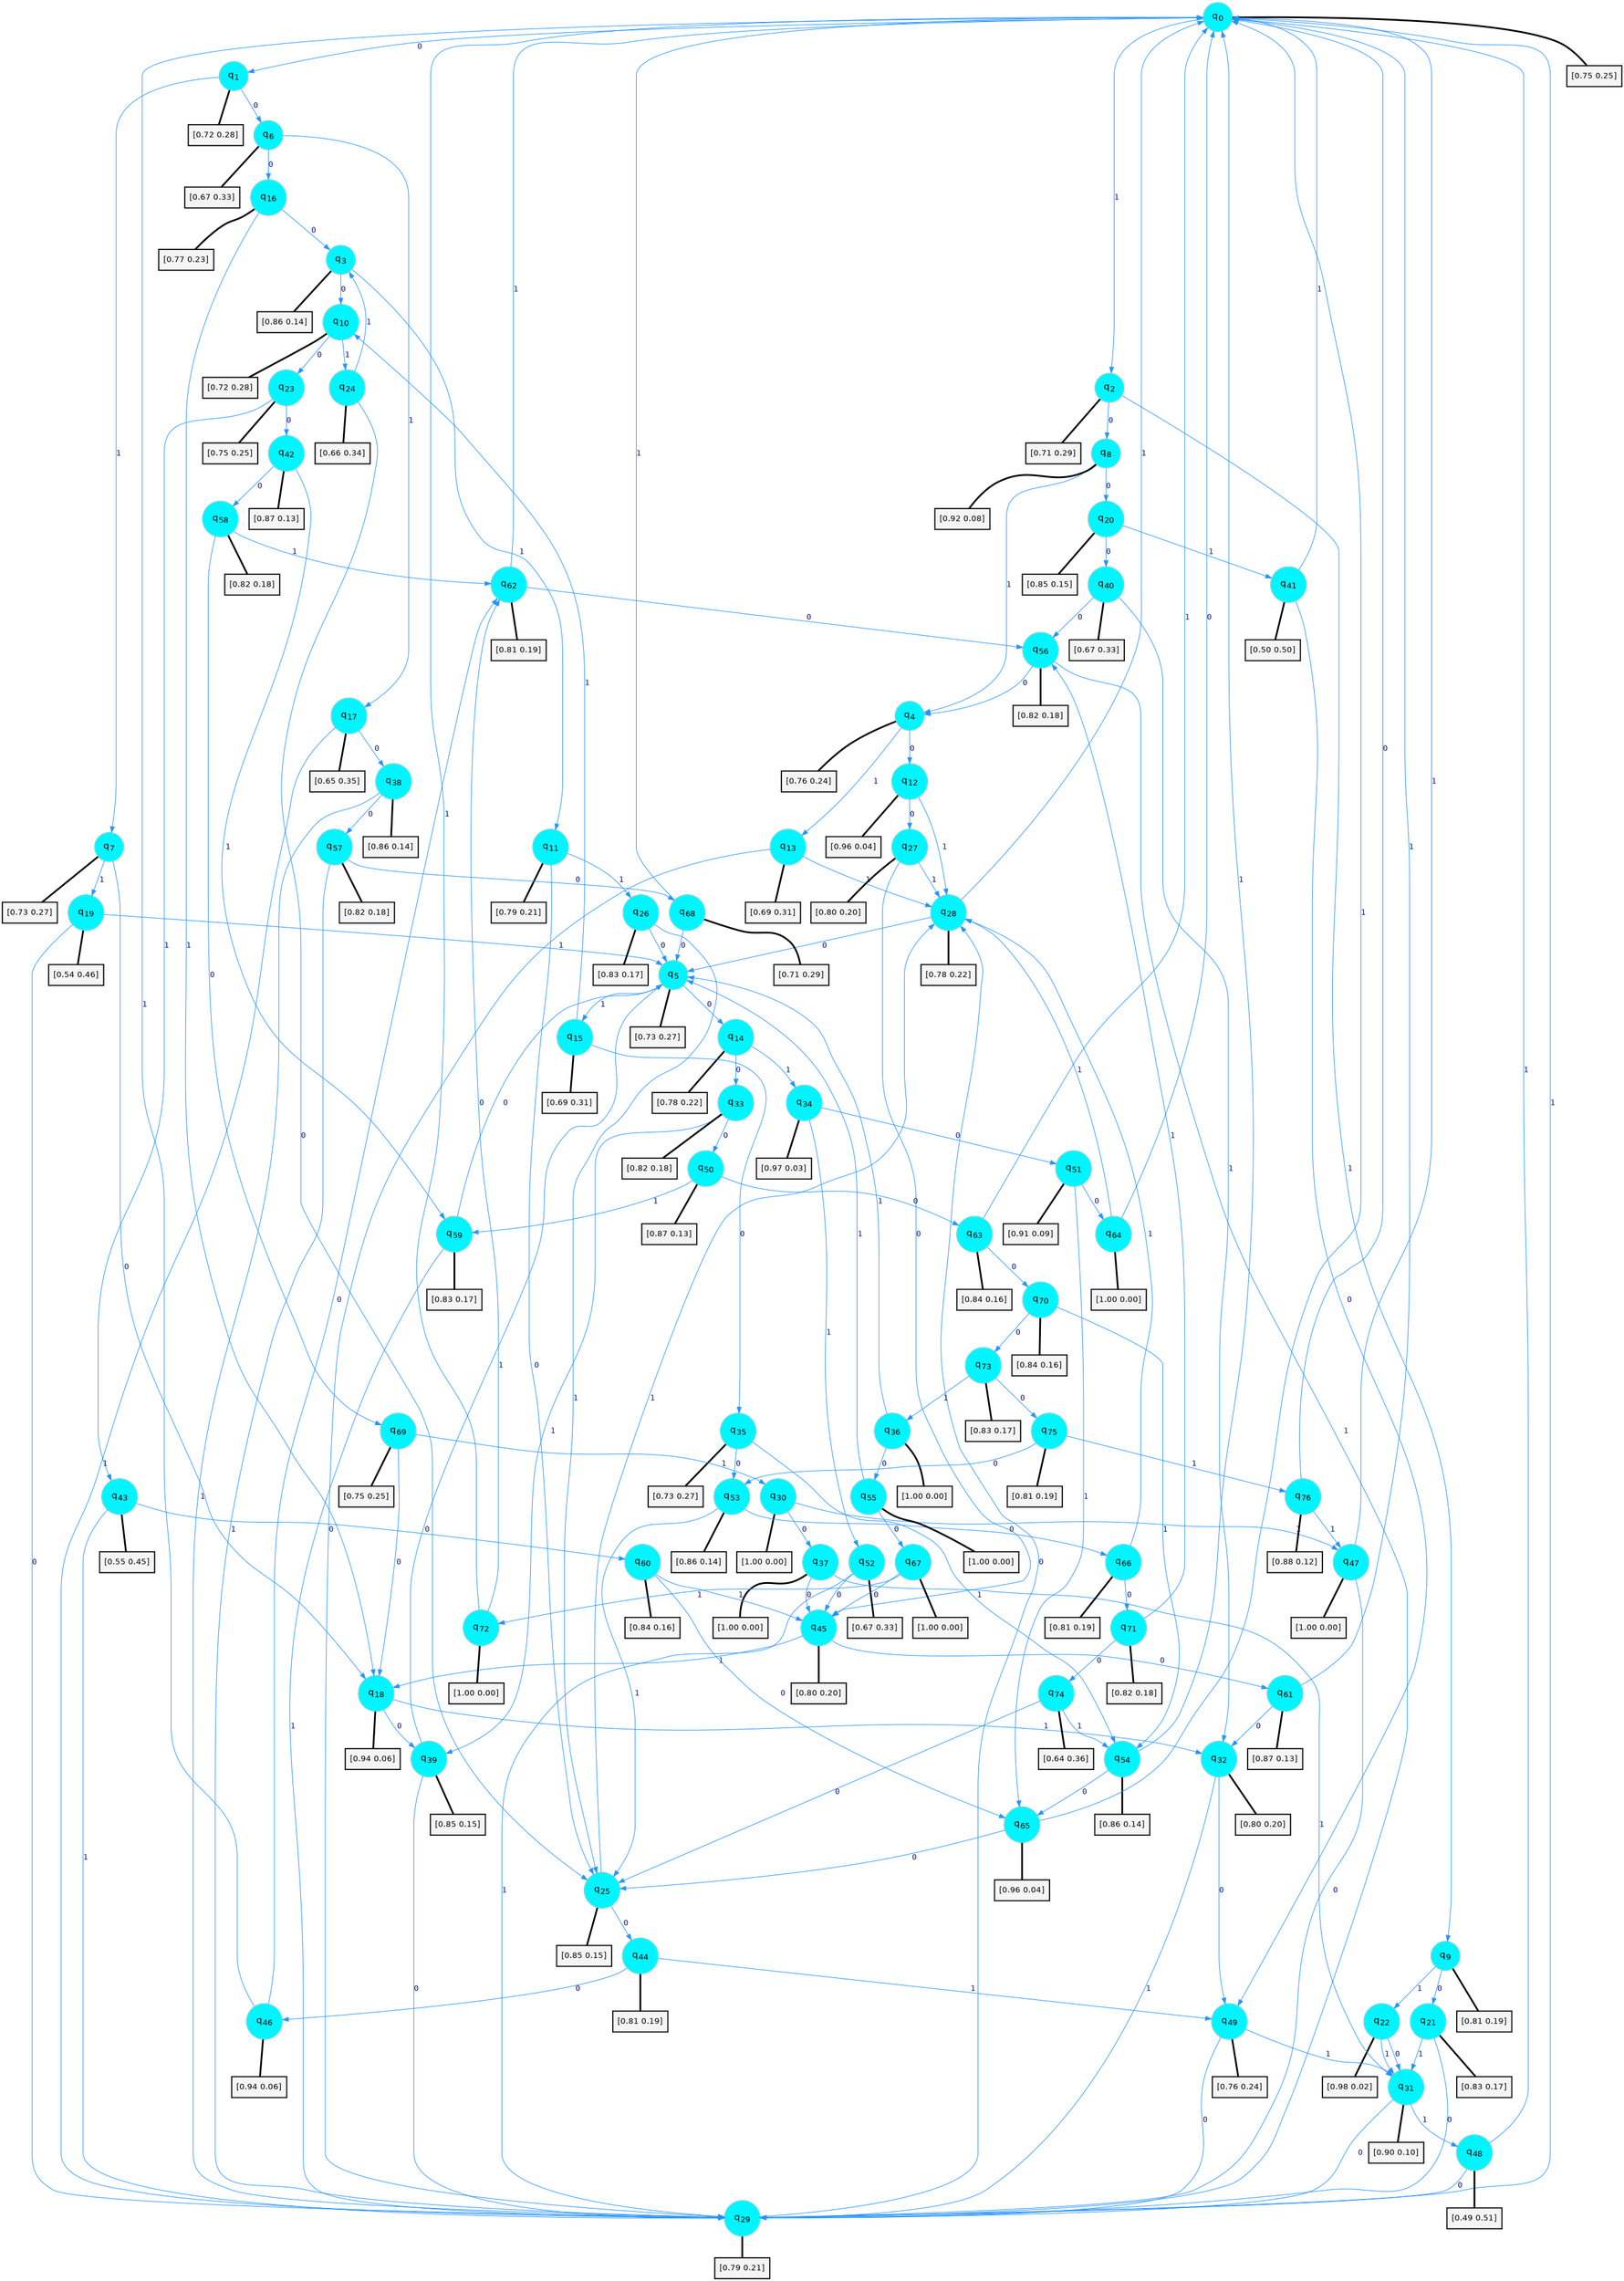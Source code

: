 digraph G {
graph [
bgcolor=transparent, dpi=300, rankdir=TD, size="40,25"];
node [
color=gray, fillcolor=turquoise1, fontcolor=black, fontname=Helvetica, fontsize=16, fontweight=bold, shape=circle, style=filled];
edge [
arrowsize=1, color=dodgerblue1, fontcolor=midnightblue, fontname=courier, fontweight=bold, penwidth=1, style=solid, weight=20];
0[label=<q<SUB>0</SUB>>];
1[label=<q<SUB>1</SUB>>];
2[label=<q<SUB>2</SUB>>];
3[label=<q<SUB>3</SUB>>];
4[label=<q<SUB>4</SUB>>];
5[label=<q<SUB>5</SUB>>];
6[label=<q<SUB>6</SUB>>];
7[label=<q<SUB>7</SUB>>];
8[label=<q<SUB>8</SUB>>];
9[label=<q<SUB>9</SUB>>];
10[label=<q<SUB>10</SUB>>];
11[label=<q<SUB>11</SUB>>];
12[label=<q<SUB>12</SUB>>];
13[label=<q<SUB>13</SUB>>];
14[label=<q<SUB>14</SUB>>];
15[label=<q<SUB>15</SUB>>];
16[label=<q<SUB>16</SUB>>];
17[label=<q<SUB>17</SUB>>];
18[label=<q<SUB>18</SUB>>];
19[label=<q<SUB>19</SUB>>];
20[label=<q<SUB>20</SUB>>];
21[label=<q<SUB>21</SUB>>];
22[label=<q<SUB>22</SUB>>];
23[label=<q<SUB>23</SUB>>];
24[label=<q<SUB>24</SUB>>];
25[label=<q<SUB>25</SUB>>];
26[label=<q<SUB>26</SUB>>];
27[label=<q<SUB>27</SUB>>];
28[label=<q<SUB>28</SUB>>];
29[label=<q<SUB>29</SUB>>];
30[label=<q<SUB>30</SUB>>];
31[label=<q<SUB>31</SUB>>];
32[label=<q<SUB>32</SUB>>];
33[label=<q<SUB>33</SUB>>];
34[label=<q<SUB>34</SUB>>];
35[label=<q<SUB>35</SUB>>];
36[label=<q<SUB>36</SUB>>];
37[label=<q<SUB>37</SUB>>];
38[label=<q<SUB>38</SUB>>];
39[label=<q<SUB>39</SUB>>];
40[label=<q<SUB>40</SUB>>];
41[label=<q<SUB>41</SUB>>];
42[label=<q<SUB>42</SUB>>];
43[label=<q<SUB>43</SUB>>];
44[label=<q<SUB>44</SUB>>];
45[label=<q<SUB>45</SUB>>];
46[label=<q<SUB>46</SUB>>];
47[label=<q<SUB>47</SUB>>];
48[label=<q<SUB>48</SUB>>];
49[label=<q<SUB>49</SUB>>];
50[label=<q<SUB>50</SUB>>];
51[label=<q<SUB>51</SUB>>];
52[label=<q<SUB>52</SUB>>];
53[label=<q<SUB>53</SUB>>];
54[label=<q<SUB>54</SUB>>];
55[label=<q<SUB>55</SUB>>];
56[label=<q<SUB>56</SUB>>];
57[label=<q<SUB>57</SUB>>];
58[label=<q<SUB>58</SUB>>];
59[label=<q<SUB>59</SUB>>];
60[label=<q<SUB>60</SUB>>];
61[label=<q<SUB>61</SUB>>];
62[label=<q<SUB>62</SUB>>];
63[label=<q<SUB>63</SUB>>];
64[label=<q<SUB>64</SUB>>];
65[label=<q<SUB>65</SUB>>];
66[label=<q<SUB>66</SUB>>];
67[label=<q<SUB>67</SUB>>];
68[label=<q<SUB>68</SUB>>];
69[label=<q<SUB>69</SUB>>];
70[label=<q<SUB>70</SUB>>];
71[label=<q<SUB>71</SUB>>];
72[label=<q<SUB>72</SUB>>];
73[label=<q<SUB>73</SUB>>];
74[label=<q<SUB>74</SUB>>];
75[label=<q<SUB>75</SUB>>];
76[label=<q<SUB>76</SUB>>];
77[label="[0.75 0.25]", shape=box,fontcolor=black, fontname=Helvetica, fontsize=14, penwidth=2, fillcolor=whitesmoke,color=black];
78[label="[0.72 0.28]", shape=box,fontcolor=black, fontname=Helvetica, fontsize=14, penwidth=2, fillcolor=whitesmoke,color=black];
79[label="[0.71 0.29]", shape=box,fontcolor=black, fontname=Helvetica, fontsize=14, penwidth=2, fillcolor=whitesmoke,color=black];
80[label="[0.86 0.14]", shape=box,fontcolor=black, fontname=Helvetica, fontsize=14, penwidth=2, fillcolor=whitesmoke,color=black];
81[label="[0.76 0.24]", shape=box,fontcolor=black, fontname=Helvetica, fontsize=14, penwidth=2, fillcolor=whitesmoke,color=black];
82[label="[0.73 0.27]", shape=box,fontcolor=black, fontname=Helvetica, fontsize=14, penwidth=2, fillcolor=whitesmoke,color=black];
83[label="[0.67 0.33]", shape=box,fontcolor=black, fontname=Helvetica, fontsize=14, penwidth=2, fillcolor=whitesmoke,color=black];
84[label="[0.73 0.27]", shape=box,fontcolor=black, fontname=Helvetica, fontsize=14, penwidth=2, fillcolor=whitesmoke,color=black];
85[label="[0.92 0.08]", shape=box,fontcolor=black, fontname=Helvetica, fontsize=14, penwidth=2, fillcolor=whitesmoke,color=black];
86[label="[0.81 0.19]", shape=box,fontcolor=black, fontname=Helvetica, fontsize=14, penwidth=2, fillcolor=whitesmoke,color=black];
87[label="[0.72 0.28]", shape=box,fontcolor=black, fontname=Helvetica, fontsize=14, penwidth=2, fillcolor=whitesmoke,color=black];
88[label="[0.79 0.21]", shape=box,fontcolor=black, fontname=Helvetica, fontsize=14, penwidth=2, fillcolor=whitesmoke,color=black];
89[label="[0.96 0.04]", shape=box,fontcolor=black, fontname=Helvetica, fontsize=14, penwidth=2, fillcolor=whitesmoke,color=black];
90[label="[0.69 0.31]", shape=box,fontcolor=black, fontname=Helvetica, fontsize=14, penwidth=2, fillcolor=whitesmoke,color=black];
91[label="[0.78 0.22]", shape=box,fontcolor=black, fontname=Helvetica, fontsize=14, penwidth=2, fillcolor=whitesmoke,color=black];
92[label="[0.69 0.31]", shape=box,fontcolor=black, fontname=Helvetica, fontsize=14, penwidth=2, fillcolor=whitesmoke,color=black];
93[label="[0.77 0.23]", shape=box,fontcolor=black, fontname=Helvetica, fontsize=14, penwidth=2, fillcolor=whitesmoke,color=black];
94[label="[0.65 0.35]", shape=box,fontcolor=black, fontname=Helvetica, fontsize=14, penwidth=2, fillcolor=whitesmoke,color=black];
95[label="[0.94 0.06]", shape=box,fontcolor=black, fontname=Helvetica, fontsize=14, penwidth=2, fillcolor=whitesmoke,color=black];
96[label="[0.54 0.46]", shape=box,fontcolor=black, fontname=Helvetica, fontsize=14, penwidth=2, fillcolor=whitesmoke,color=black];
97[label="[0.85 0.15]", shape=box,fontcolor=black, fontname=Helvetica, fontsize=14, penwidth=2, fillcolor=whitesmoke,color=black];
98[label="[0.83 0.17]", shape=box,fontcolor=black, fontname=Helvetica, fontsize=14, penwidth=2, fillcolor=whitesmoke,color=black];
99[label="[0.98 0.02]", shape=box,fontcolor=black, fontname=Helvetica, fontsize=14, penwidth=2, fillcolor=whitesmoke,color=black];
100[label="[0.75 0.25]", shape=box,fontcolor=black, fontname=Helvetica, fontsize=14, penwidth=2, fillcolor=whitesmoke,color=black];
101[label="[0.66 0.34]", shape=box,fontcolor=black, fontname=Helvetica, fontsize=14, penwidth=2, fillcolor=whitesmoke,color=black];
102[label="[0.85 0.15]", shape=box,fontcolor=black, fontname=Helvetica, fontsize=14, penwidth=2, fillcolor=whitesmoke,color=black];
103[label="[0.83 0.17]", shape=box,fontcolor=black, fontname=Helvetica, fontsize=14, penwidth=2, fillcolor=whitesmoke,color=black];
104[label="[0.80 0.20]", shape=box,fontcolor=black, fontname=Helvetica, fontsize=14, penwidth=2, fillcolor=whitesmoke,color=black];
105[label="[0.78 0.22]", shape=box,fontcolor=black, fontname=Helvetica, fontsize=14, penwidth=2, fillcolor=whitesmoke,color=black];
106[label="[0.79 0.21]", shape=box,fontcolor=black, fontname=Helvetica, fontsize=14, penwidth=2, fillcolor=whitesmoke,color=black];
107[label="[1.00 0.00]", shape=box,fontcolor=black, fontname=Helvetica, fontsize=14, penwidth=2, fillcolor=whitesmoke,color=black];
108[label="[0.90 0.10]", shape=box,fontcolor=black, fontname=Helvetica, fontsize=14, penwidth=2, fillcolor=whitesmoke,color=black];
109[label="[0.80 0.20]", shape=box,fontcolor=black, fontname=Helvetica, fontsize=14, penwidth=2, fillcolor=whitesmoke,color=black];
110[label="[0.82 0.18]", shape=box,fontcolor=black, fontname=Helvetica, fontsize=14, penwidth=2, fillcolor=whitesmoke,color=black];
111[label="[0.97 0.03]", shape=box,fontcolor=black, fontname=Helvetica, fontsize=14, penwidth=2, fillcolor=whitesmoke,color=black];
112[label="[0.73 0.27]", shape=box,fontcolor=black, fontname=Helvetica, fontsize=14, penwidth=2, fillcolor=whitesmoke,color=black];
113[label="[1.00 0.00]", shape=box,fontcolor=black, fontname=Helvetica, fontsize=14, penwidth=2, fillcolor=whitesmoke,color=black];
114[label="[1.00 0.00]", shape=box,fontcolor=black, fontname=Helvetica, fontsize=14, penwidth=2, fillcolor=whitesmoke,color=black];
115[label="[0.86 0.14]", shape=box,fontcolor=black, fontname=Helvetica, fontsize=14, penwidth=2, fillcolor=whitesmoke,color=black];
116[label="[0.85 0.15]", shape=box,fontcolor=black, fontname=Helvetica, fontsize=14, penwidth=2, fillcolor=whitesmoke,color=black];
117[label="[0.67 0.33]", shape=box,fontcolor=black, fontname=Helvetica, fontsize=14, penwidth=2, fillcolor=whitesmoke,color=black];
118[label="[0.50 0.50]", shape=box,fontcolor=black, fontname=Helvetica, fontsize=14, penwidth=2, fillcolor=whitesmoke,color=black];
119[label="[0.87 0.13]", shape=box,fontcolor=black, fontname=Helvetica, fontsize=14, penwidth=2, fillcolor=whitesmoke,color=black];
120[label="[0.55 0.45]", shape=box,fontcolor=black, fontname=Helvetica, fontsize=14, penwidth=2, fillcolor=whitesmoke,color=black];
121[label="[0.81 0.19]", shape=box,fontcolor=black, fontname=Helvetica, fontsize=14, penwidth=2, fillcolor=whitesmoke,color=black];
122[label="[0.80 0.20]", shape=box,fontcolor=black, fontname=Helvetica, fontsize=14, penwidth=2, fillcolor=whitesmoke,color=black];
123[label="[0.94 0.06]", shape=box,fontcolor=black, fontname=Helvetica, fontsize=14, penwidth=2, fillcolor=whitesmoke,color=black];
124[label="[1.00 0.00]", shape=box,fontcolor=black, fontname=Helvetica, fontsize=14, penwidth=2, fillcolor=whitesmoke,color=black];
125[label="[0.49 0.51]", shape=box,fontcolor=black, fontname=Helvetica, fontsize=14, penwidth=2, fillcolor=whitesmoke,color=black];
126[label="[0.76 0.24]", shape=box,fontcolor=black, fontname=Helvetica, fontsize=14, penwidth=2, fillcolor=whitesmoke,color=black];
127[label="[0.87 0.13]", shape=box,fontcolor=black, fontname=Helvetica, fontsize=14, penwidth=2, fillcolor=whitesmoke,color=black];
128[label="[0.91 0.09]", shape=box,fontcolor=black, fontname=Helvetica, fontsize=14, penwidth=2, fillcolor=whitesmoke,color=black];
129[label="[0.67 0.33]", shape=box,fontcolor=black, fontname=Helvetica, fontsize=14, penwidth=2, fillcolor=whitesmoke,color=black];
130[label="[0.86 0.14]", shape=box,fontcolor=black, fontname=Helvetica, fontsize=14, penwidth=2, fillcolor=whitesmoke,color=black];
131[label="[0.86 0.14]", shape=box,fontcolor=black, fontname=Helvetica, fontsize=14, penwidth=2, fillcolor=whitesmoke,color=black];
132[label="[1.00 0.00]", shape=box,fontcolor=black, fontname=Helvetica, fontsize=14, penwidth=2, fillcolor=whitesmoke,color=black];
133[label="[0.82 0.18]", shape=box,fontcolor=black, fontname=Helvetica, fontsize=14, penwidth=2, fillcolor=whitesmoke,color=black];
134[label="[0.82 0.18]", shape=box,fontcolor=black, fontname=Helvetica, fontsize=14, penwidth=2, fillcolor=whitesmoke,color=black];
135[label="[0.82 0.18]", shape=box,fontcolor=black, fontname=Helvetica, fontsize=14, penwidth=2, fillcolor=whitesmoke,color=black];
136[label="[0.83 0.17]", shape=box,fontcolor=black, fontname=Helvetica, fontsize=14, penwidth=2, fillcolor=whitesmoke,color=black];
137[label="[0.84 0.16]", shape=box,fontcolor=black, fontname=Helvetica, fontsize=14, penwidth=2, fillcolor=whitesmoke,color=black];
138[label="[0.87 0.13]", shape=box,fontcolor=black, fontname=Helvetica, fontsize=14, penwidth=2, fillcolor=whitesmoke,color=black];
139[label="[0.81 0.19]", shape=box,fontcolor=black, fontname=Helvetica, fontsize=14, penwidth=2, fillcolor=whitesmoke,color=black];
140[label="[0.84 0.16]", shape=box,fontcolor=black, fontname=Helvetica, fontsize=14, penwidth=2, fillcolor=whitesmoke,color=black];
141[label="[1.00 0.00]", shape=box,fontcolor=black, fontname=Helvetica, fontsize=14, penwidth=2, fillcolor=whitesmoke,color=black];
142[label="[0.96 0.04]", shape=box,fontcolor=black, fontname=Helvetica, fontsize=14, penwidth=2, fillcolor=whitesmoke,color=black];
143[label="[0.81 0.19]", shape=box,fontcolor=black, fontname=Helvetica, fontsize=14, penwidth=2, fillcolor=whitesmoke,color=black];
144[label="[1.00 0.00]", shape=box,fontcolor=black, fontname=Helvetica, fontsize=14, penwidth=2, fillcolor=whitesmoke,color=black];
145[label="[0.71 0.29]", shape=box,fontcolor=black, fontname=Helvetica, fontsize=14, penwidth=2, fillcolor=whitesmoke,color=black];
146[label="[0.75 0.25]", shape=box,fontcolor=black, fontname=Helvetica, fontsize=14, penwidth=2, fillcolor=whitesmoke,color=black];
147[label="[0.84 0.16]", shape=box,fontcolor=black, fontname=Helvetica, fontsize=14, penwidth=2, fillcolor=whitesmoke,color=black];
148[label="[0.82 0.18]", shape=box,fontcolor=black, fontname=Helvetica, fontsize=14, penwidth=2, fillcolor=whitesmoke,color=black];
149[label="[1.00 0.00]", shape=box,fontcolor=black, fontname=Helvetica, fontsize=14, penwidth=2, fillcolor=whitesmoke,color=black];
150[label="[0.83 0.17]", shape=box,fontcolor=black, fontname=Helvetica, fontsize=14, penwidth=2, fillcolor=whitesmoke,color=black];
151[label="[0.64 0.36]", shape=box,fontcolor=black, fontname=Helvetica, fontsize=14, penwidth=2, fillcolor=whitesmoke,color=black];
152[label="[0.81 0.19]", shape=box,fontcolor=black, fontname=Helvetica, fontsize=14, penwidth=2, fillcolor=whitesmoke,color=black];
153[label="[0.88 0.12]", shape=box,fontcolor=black, fontname=Helvetica, fontsize=14, penwidth=2, fillcolor=whitesmoke,color=black];
0->1 [label=0];
0->2 [label=1];
0->77 [arrowhead=none, penwidth=3,color=black];
1->6 [label=0];
1->7 [label=1];
1->78 [arrowhead=none, penwidth=3,color=black];
2->8 [label=0];
2->9 [label=1];
2->79 [arrowhead=none, penwidth=3,color=black];
3->10 [label=0];
3->11 [label=1];
3->80 [arrowhead=none, penwidth=3,color=black];
4->12 [label=0];
4->13 [label=1];
4->81 [arrowhead=none, penwidth=3,color=black];
5->14 [label=0];
5->15 [label=1];
5->82 [arrowhead=none, penwidth=3,color=black];
6->16 [label=0];
6->17 [label=1];
6->83 [arrowhead=none, penwidth=3,color=black];
7->18 [label=0];
7->19 [label=1];
7->84 [arrowhead=none, penwidth=3,color=black];
8->20 [label=0];
8->4 [label=1];
8->85 [arrowhead=none, penwidth=3,color=black];
9->21 [label=0];
9->22 [label=1];
9->86 [arrowhead=none, penwidth=3,color=black];
10->23 [label=0];
10->24 [label=1];
10->87 [arrowhead=none, penwidth=3,color=black];
11->25 [label=0];
11->26 [label=1];
11->88 [arrowhead=none, penwidth=3,color=black];
12->27 [label=0];
12->28 [label=1];
12->89 [arrowhead=none, penwidth=3,color=black];
13->29 [label=0];
13->28 [label=1];
13->90 [arrowhead=none, penwidth=3,color=black];
14->33 [label=0];
14->34 [label=1];
14->91 [arrowhead=none, penwidth=3,color=black];
15->35 [label=0];
15->10 [label=1];
15->92 [arrowhead=none, penwidth=3,color=black];
16->3 [label=0];
16->18 [label=1];
16->93 [arrowhead=none, penwidth=3,color=black];
17->38 [label=0];
17->29 [label=1];
17->94 [arrowhead=none, penwidth=3,color=black];
18->39 [label=0];
18->32 [label=1];
18->95 [arrowhead=none, penwidth=3,color=black];
19->29 [label=0];
19->5 [label=1];
19->96 [arrowhead=none, penwidth=3,color=black];
20->40 [label=0];
20->41 [label=1];
20->97 [arrowhead=none, penwidth=3,color=black];
21->29 [label=0];
21->31 [label=1];
21->98 [arrowhead=none, penwidth=3,color=black];
22->31 [label=0];
22->31 [label=1];
22->99 [arrowhead=none, penwidth=3,color=black];
23->42 [label=0];
23->43 [label=1];
23->100 [arrowhead=none, penwidth=3,color=black];
24->25 [label=0];
24->3 [label=1];
24->101 [arrowhead=none, penwidth=3,color=black];
25->44 [label=0];
25->28 [label=1];
25->102 [arrowhead=none, penwidth=3,color=black];
26->5 [label=0];
26->25 [label=1];
26->103 [arrowhead=none, penwidth=3,color=black];
27->45 [label=0];
27->28 [label=1];
27->104 [arrowhead=none, penwidth=3,color=black];
28->5 [label=0];
28->0 [label=1];
28->105 [arrowhead=none, penwidth=3,color=black];
29->28 [label=0];
29->0 [label=1];
29->106 [arrowhead=none, penwidth=3,color=black];
30->37 [label=0];
30->47 [label=1];
30->107 [arrowhead=none, penwidth=3,color=black];
31->29 [label=0];
31->48 [label=1];
31->108 [arrowhead=none, penwidth=3,color=black];
32->49 [label=0];
32->29 [label=1];
32->109 [arrowhead=none, penwidth=3,color=black];
33->50 [label=0];
33->39 [label=1];
33->110 [arrowhead=none, penwidth=3,color=black];
34->51 [label=0];
34->52 [label=1];
34->111 [arrowhead=none, penwidth=3,color=black];
35->53 [label=0];
35->54 [label=1];
35->112 [arrowhead=none, penwidth=3,color=black];
36->55 [label=0];
36->5 [label=1];
36->113 [arrowhead=none, penwidth=3,color=black];
37->45 [label=0];
37->31 [label=1];
37->114 [arrowhead=none, penwidth=3,color=black];
38->57 [label=0];
38->29 [label=1];
38->115 [arrowhead=none, penwidth=3,color=black];
39->29 [label=0];
39->5 [label=1];
39->116 [arrowhead=none, penwidth=3,color=black];
40->56 [label=0];
40->32 [label=1];
40->117 [arrowhead=none, penwidth=3,color=black];
41->49 [label=0];
41->0 [label=1];
41->118 [arrowhead=none, penwidth=3,color=black];
42->58 [label=0];
42->59 [label=1];
42->119 [arrowhead=none, penwidth=3,color=black];
43->60 [label=0];
43->29 [label=1];
43->120 [arrowhead=none, penwidth=3,color=black];
44->46 [label=0];
44->49 [label=1];
44->121 [arrowhead=none, penwidth=3,color=black];
45->61 [label=0];
45->18 [label=1];
45->122 [arrowhead=none, penwidth=3,color=black];
46->62 [label=0];
46->0 [label=1];
46->123 [arrowhead=none, penwidth=3,color=black];
47->29 [label=0];
47->0 [label=1];
47->124 [arrowhead=none, penwidth=3,color=black];
48->29 [label=0];
48->0 [label=1];
48->125 [arrowhead=none, penwidth=3,color=black];
49->29 [label=0];
49->31 [label=1];
49->126 [arrowhead=none, penwidth=3,color=black];
50->63 [label=0];
50->59 [label=1];
50->127 [arrowhead=none, penwidth=3,color=black];
51->64 [label=0];
51->65 [label=1];
51->128 [arrowhead=none, penwidth=3,color=black];
52->45 [label=0];
52->29 [label=1];
52->129 [arrowhead=none, penwidth=3,color=black];
53->66 [label=0];
53->25 [label=1];
53->130 [arrowhead=none, penwidth=3,color=black];
54->65 [label=0];
54->0 [label=1];
54->131 [arrowhead=none, penwidth=3,color=black];
55->67 [label=0];
55->5 [label=1];
55->132 [arrowhead=none, penwidth=3,color=black];
56->4 [label=0];
56->29 [label=1];
56->133 [arrowhead=none, penwidth=3,color=black];
57->68 [label=0];
57->29 [label=1];
57->134 [arrowhead=none, penwidth=3,color=black];
58->69 [label=0];
58->62 [label=1];
58->135 [arrowhead=none, penwidth=3,color=black];
59->5 [label=0];
59->29 [label=1];
59->136 [arrowhead=none, penwidth=3,color=black];
60->65 [label=0];
60->45 [label=1];
60->137 [arrowhead=none, penwidth=3,color=black];
61->32 [label=0];
61->0 [label=1];
61->138 [arrowhead=none, penwidth=3,color=black];
62->56 [label=0];
62->0 [label=1];
62->139 [arrowhead=none, penwidth=3,color=black];
63->70 [label=0];
63->0 [label=1];
63->140 [arrowhead=none, penwidth=3,color=black];
64->0 [label=0];
64->28 [label=1];
64->141 [arrowhead=none, penwidth=3,color=black];
65->25 [label=0];
65->0 [label=1];
65->142 [arrowhead=none, penwidth=3,color=black];
66->71 [label=0];
66->28 [label=1];
66->143 [arrowhead=none, penwidth=3,color=black];
67->45 [label=0];
67->72 [label=1];
67->144 [arrowhead=none, penwidth=3,color=black];
68->5 [label=0];
68->0 [label=1];
68->145 [arrowhead=none, penwidth=3,color=black];
69->18 [label=0];
69->30 [label=1];
69->146 [arrowhead=none, penwidth=3,color=black];
70->73 [label=0];
70->54 [label=1];
70->147 [arrowhead=none, penwidth=3,color=black];
71->74 [label=0];
71->56 [label=1];
71->148 [arrowhead=none, penwidth=3,color=black];
72->62 [label=0];
72->0 [label=1];
72->149 [arrowhead=none, penwidth=3,color=black];
73->75 [label=0];
73->36 [label=1];
73->150 [arrowhead=none, penwidth=3,color=black];
74->25 [label=0];
74->54 [label=1];
74->151 [arrowhead=none, penwidth=3,color=black];
75->53 [label=0];
75->76 [label=1];
75->152 [arrowhead=none, penwidth=3,color=black];
76->0 [label=0];
76->47 [label=1];
76->153 [arrowhead=none, penwidth=3,color=black];
}
